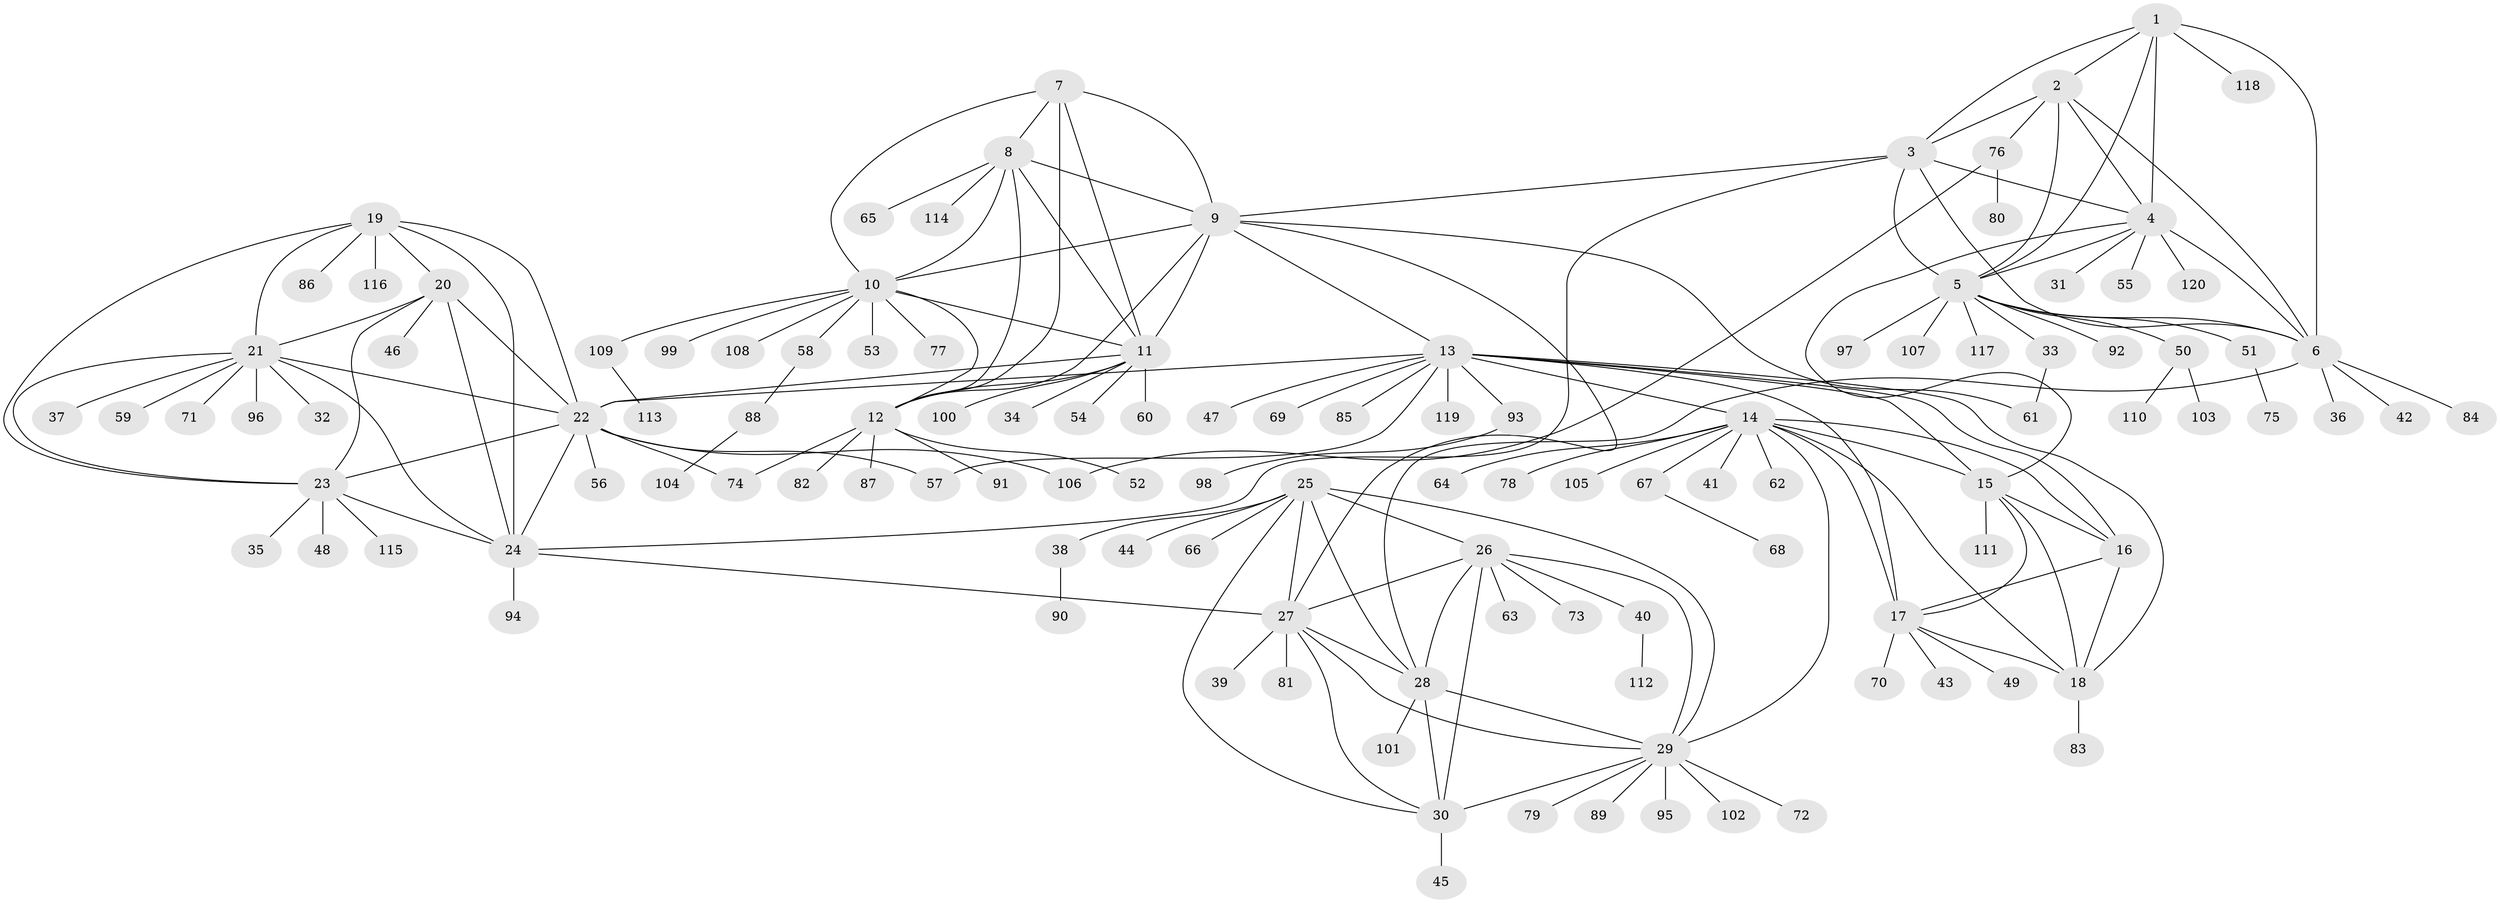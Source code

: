// coarse degree distribution, {4: 0.011627906976744186, 7: 0.06976744186046512, 10: 0.046511627906976744, 5: 0.06976744186046512, 6: 0.06976744186046512, 9: 0.03488372093023256, 12: 0.011627906976744186, 11: 0.011627906976744186, 8: 0.011627906976744186, 1: 0.5, 2: 0.1511627906976744, 3: 0.011627906976744186}
// Generated by graph-tools (version 1.1) at 2025/52/03/04/25 22:52:15]
// undirected, 120 vertices, 179 edges
graph export_dot {
  node [color=gray90,style=filled];
  1;
  2;
  3;
  4;
  5;
  6;
  7;
  8;
  9;
  10;
  11;
  12;
  13;
  14;
  15;
  16;
  17;
  18;
  19;
  20;
  21;
  22;
  23;
  24;
  25;
  26;
  27;
  28;
  29;
  30;
  31;
  32;
  33;
  34;
  35;
  36;
  37;
  38;
  39;
  40;
  41;
  42;
  43;
  44;
  45;
  46;
  47;
  48;
  49;
  50;
  51;
  52;
  53;
  54;
  55;
  56;
  57;
  58;
  59;
  60;
  61;
  62;
  63;
  64;
  65;
  66;
  67;
  68;
  69;
  70;
  71;
  72;
  73;
  74;
  75;
  76;
  77;
  78;
  79;
  80;
  81;
  82;
  83;
  84;
  85;
  86;
  87;
  88;
  89;
  90;
  91;
  92;
  93;
  94;
  95;
  96;
  97;
  98;
  99;
  100;
  101;
  102;
  103;
  104;
  105;
  106;
  107;
  108;
  109;
  110;
  111;
  112;
  113;
  114;
  115;
  116;
  117;
  118;
  119;
  120;
  1 -- 2;
  1 -- 3;
  1 -- 4;
  1 -- 5;
  1 -- 6;
  1 -- 118;
  2 -- 3;
  2 -- 4;
  2 -- 5;
  2 -- 6;
  2 -- 76;
  3 -- 4;
  3 -- 5;
  3 -- 6;
  3 -- 9;
  3 -- 24;
  4 -- 5;
  4 -- 6;
  4 -- 15;
  4 -- 31;
  4 -- 55;
  4 -- 120;
  5 -- 6;
  5 -- 33;
  5 -- 50;
  5 -- 51;
  5 -- 92;
  5 -- 97;
  5 -- 107;
  5 -- 117;
  6 -- 28;
  6 -- 36;
  6 -- 42;
  6 -- 84;
  7 -- 8;
  7 -- 9;
  7 -- 10;
  7 -- 11;
  7 -- 12;
  8 -- 9;
  8 -- 10;
  8 -- 11;
  8 -- 12;
  8 -- 65;
  8 -- 114;
  9 -- 10;
  9 -- 11;
  9 -- 12;
  9 -- 13;
  9 -- 27;
  9 -- 61;
  10 -- 11;
  10 -- 12;
  10 -- 53;
  10 -- 58;
  10 -- 77;
  10 -- 99;
  10 -- 108;
  10 -- 109;
  11 -- 12;
  11 -- 22;
  11 -- 34;
  11 -- 54;
  11 -- 60;
  11 -- 100;
  12 -- 52;
  12 -- 74;
  12 -- 82;
  12 -- 87;
  12 -- 91;
  13 -- 14;
  13 -- 15;
  13 -- 16;
  13 -- 17;
  13 -- 18;
  13 -- 22;
  13 -- 47;
  13 -- 57;
  13 -- 69;
  13 -- 85;
  13 -- 93;
  13 -- 119;
  14 -- 15;
  14 -- 16;
  14 -- 17;
  14 -- 18;
  14 -- 29;
  14 -- 41;
  14 -- 62;
  14 -- 64;
  14 -- 67;
  14 -- 78;
  14 -- 105;
  15 -- 16;
  15 -- 17;
  15 -- 18;
  15 -- 111;
  16 -- 17;
  16 -- 18;
  17 -- 18;
  17 -- 43;
  17 -- 49;
  17 -- 70;
  18 -- 83;
  19 -- 20;
  19 -- 21;
  19 -- 22;
  19 -- 23;
  19 -- 24;
  19 -- 86;
  19 -- 116;
  20 -- 21;
  20 -- 22;
  20 -- 23;
  20 -- 24;
  20 -- 46;
  21 -- 22;
  21 -- 23;
  21 -- 24;
  21 -- 32;
  21 -- 37;
  21 -- 59;
  21 -- 71;
  21 -- 96;
  22 -- 23;
  22 -- 24;
  22 -- 56;
  22 -- 57;
  22 -- 74;
  22 -- 106;
  23 -- 24;
  23 -- 35;
  23 -- 48;
  23 -- 115;
  24 -- 27;
  24 -- 94;
  25 -- 26;
  25 -- 27;
  25 -- 28;
  25 -- 29;
  25 -- 30;
  25 -- 38;
  25 -- 44;
  25 -- 66;
  26 -- 27;
  26 -- 28;
  26 -- 29;
  26 -- 30;
  26 -- 40;
  26 -- 63;
  26 -- 73;
  27 -- 28;
  27 -- 29;
  27 -- 30;
  27 -- 39;
  27 -- 81;
  28 -- 29;
  28 -- 30;
  28 -- 101;
  29 -- 30;
  29 -- 72;
  29 -- 79;
  29 -- 89;
  29 -- 95;
  29 -- 102;
  30 -- 45;
  33 -- 61;
  38 -- 90;
  40 -- 112;
  50 -- 103;
  50 -- 110;
  51 -- 75;
  58 -- 88;
  67 -- 68;
  76 -- 80;
  76 -- 106;
  88 -- 104;
  93 -- 98;
  109 -- 113;
}

